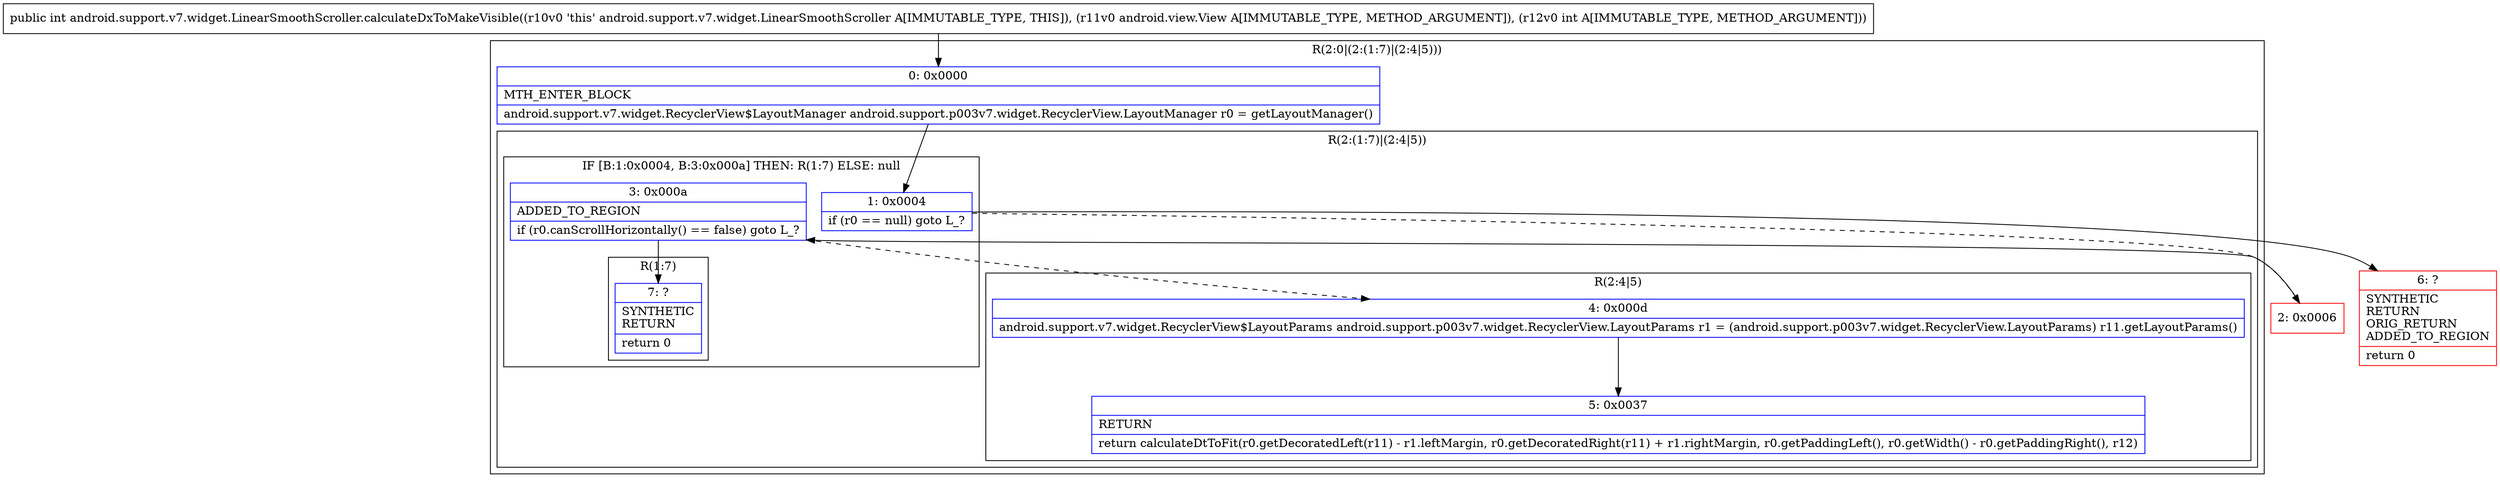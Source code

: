 digraph "CFG forandroid.support.v7.widget.LinearSmoothScroller.calculateDxToMakeVisible(Landroid\/view\/View;I)I" {
subgraph cluster_Region_1026590363 {
label = "R(2:0|(2:(1:7)|(2:4|5)))";
node [shape=record,color=blue];
Node_0 [shape=record,label="{0\:\ 0x0000|MTH_ENTER_BLOCK\l|android.support.v7.widget.RecyclerView$LayoutManager android.support.p003v7.widget.RecyclerView.LayoutManager r0 = getLayoutManager()\l}"];
subgraph cluster_Region_173480602 {
label = "R(2:(1:7)|(2:4|5))";
node [shape=record,color=blue];
subgraph cluster_IfRegion_977030481 {
label = "IF [B:1:0x0004, B:3:0x000a] THEN: R(1:7) ELSE: null";
node [shape=record,color=blue];
Node_1 [shape=record,label="{1\:\ 0x0004|if (r0 == null) goto L_?\l}"];
Node_3 [shape=record,label="{3\:\ 0x000a|ADDED_TO_REGION\l|if (r0.canScrollHorizontally() == false) goto L_?\l}"];
subgraph cluster_Region_1155483286 {
label = "R(1:7)";
node [shape=record,color=blue];
Node_7 [shape=record,label="{7\:\ ?|SYNTHETIC\lRETURN\l|return 0\l}"];
}
}
subgraph cluster_Region_776052420 {
label = "R(2:4|5)";
node [shape=record,color=blue];
Node_4 [shape=record,label="{4\:\ 0x000d|android.support.v7.widget.RecyclerView$LayoutParams android.support.p003v7.widget.RecyclerView.LayoutParams r1 = (android.support.p003v7.widget.RecyclerView.LayoutParams) r11.getLayoutParams()\l}"];
Node_5 [shape=record,label="{5\:\ 0x0037|RETURN\l|return calculateDtToFit(r0.getDecoratedLeft(r11) \- r1.leftMargin, r0.getDecoratedRight(r11) + r1.rightMargin, r0.getPaddingLeft(), r0.getWidth() \- r0.getPaddingRight(), r12)\l}"];
}
}
}
Node_2 [shape=record,color=red,label="{2\:\ 0x0006}"];
Node_6 [shape=record,color=red,label="{6\:\ ?|SYNTHETIC\lRETURN\lORIG_RETURN\lADDED_TO_REGION\l|return 0\l}"];
MethodNode[shape=record,label="{public int android.support.v7.widget.LinearSmoothScroller.calculateDxToMakeVisible((r10v0 'this' android.support.v7.widget.LinearSmoothScroller A[IMMUTABLE_TYPE, THIS]), (r11v0 android.view.View A[IMMUTABLE_TYPE, METHOD_ARGUMENT]), (r12v0 int A[IMMUTABLE_TYPE, METHOD_ARGUMENT])) }"];
MethodNode -> Node_0;
Node_0 -> Node_1;
Node_1 -> Node_2[style=dashed];
Node_1 -> Node_6;
Node_3 -> Node_4[style=dashed];
Node_3 -> Node_7;
Node_4 -> Node_5;
Node_2 -> Node_3;
}


